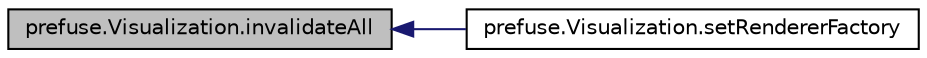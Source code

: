 digraph G
{
  edge [fontname="Helvetica",fontsize="10",labelfontname="Helvetica",labelfontsize="10"];
  node [fontname="Helvetica",fontsize="10",shape=record];
  rankdir="LR";
  Node1 [label="prefuse.Visualization.invalidateAll",height=0.2,width=0.4,color="black", fillcolor="grey75", style="filled" fontcolor="black"];
  Node1 -> Node2 [dir="back",color="midnightblue",fontsize="10",style="solid",fontname="Helvetica"];
  Node2 [label="prefuse.Visualization.setRendererFactory",height=0.2,width=0.4,color="black", fillcolor="white", style="filled",URL="$classprefuse_1_1_visualization.html#a244df5451b60bb17468e4e67c9fda8b4"];
}
